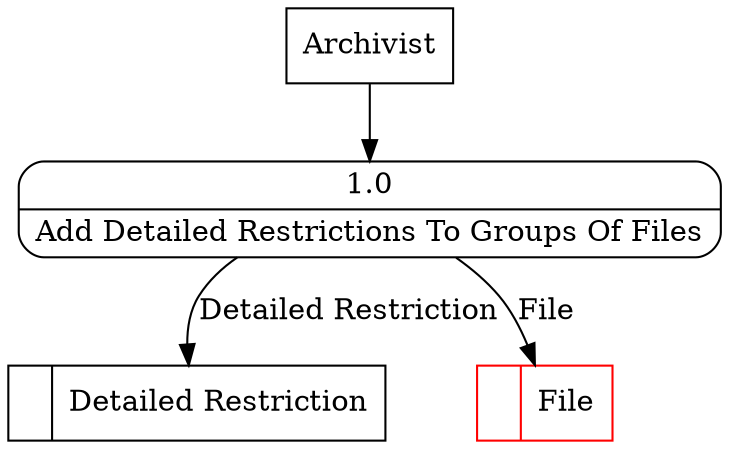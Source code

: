 digraph dfd2{ 
node[shape=record]
200 [label="<f0>  |<f1> Detailed Restriction " ];
201 [label="<f0>  |<f1> File " color=red];
202 [label="Archivist" shape=box];
203 [label="{<f0> 1.0|<f1> Add Detailed Restrictions To Groups Of Files }" shape=Mrecord];
202 -> 203
203 -> 200 [label="Detailed Restriction"]
203 -> 201 [label="File"]
}